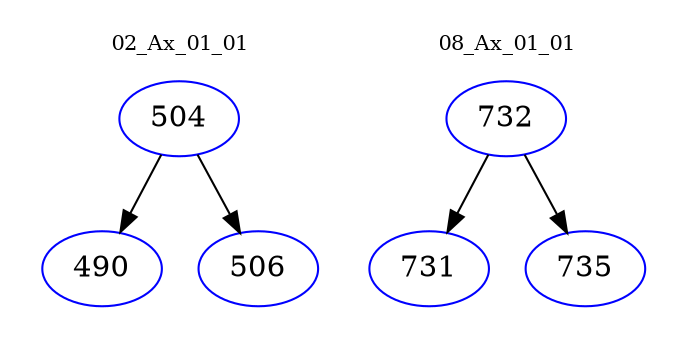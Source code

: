 digraph{
subgraph cluster_0 {
color = white
label = "02_Ax_01_01";
fontsize=10;
T0_504 [label="504", color="blue"]
T0_504 -> T0_490 [color="black"]
T0_490 [label="490", color="blue"]
T0_504 -> T0_506 [color="black"]
T0_506 [label="506", color="blue"]
}
subgraph cluster_1 {
color = white
label = "08_Ax_01_01";
fontsize=10;
T1_732 [label="732", color="blue"]
T1_732 -> T1_731 [color="black"]
T1_731 [label="731", color="blue"]
T1_732 -> T1_735 [color="black"]
T1_735 [label="735", color="blue"]
}
}
